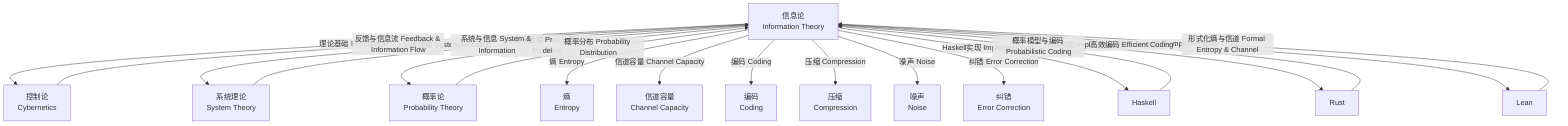 graph TD
  A["信息论\nInformation Theory"]
  B["控制论\nCybernetics"]
  C["系统理论\nSystem Theory"]
  D["概率论\nProbability Theory"]
  E["Haskell"]
  F["Rust"]
  G["Lean"]
  H["熵\nEntropy"]
  I["信道容量\nChannel Capacity"]
  J["编码\nCoding"]
  K["压缩\nCompression"]
  L["噪声\nNoise"]
  M["纠错\nError Correction"]

  A -- "理论基础 Foundation" --> B
  A -- "系统建模 System Modeling" --> C
  A -- "概率建模 Probability Modeling" --> D
  A -- "熵 Entropy" --> H
  A -- "信道容量 Channel Capacity" --> I
  A -- "编码 Coding" --> J
  A -- "压缩 Compression" --> K
  A -- "噪声 Noise" --> L
  A -- "纠错 Error Correction" --> M
  A -- "Haskell实现 Implementation" --> E
  A -- "Rust实现 Implementation" --> F
  A -- "Lean实现 Implementation" --> G
  B -- "反馈与信息流 Feedback & Information Flow" --> A
  C -- "系统与信息 System & Information" --> A
  D -- "概率分布 Probability Distribution" --> A
  E -- "概率模型与编码 Probabilistic Coding" --> A
  F -- "高效编码 Efficient Coding" --> A
  G -- "形式化熵与信道 Formal Entropy & Channel" --> A